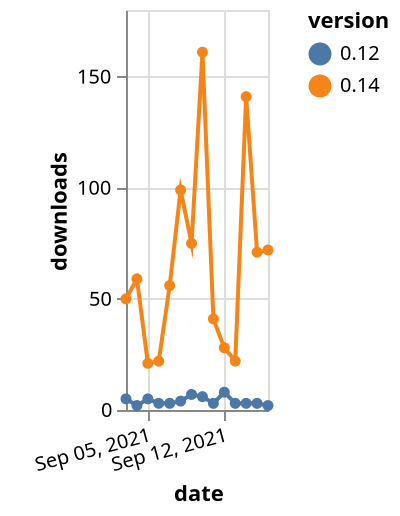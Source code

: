 {"$schema": "https://vega.github.io/schema/vega-lite/v5.json", "description": "A simple bar chart with embedded data.", "data": {"values": [{"date": "2021-09-03", "total": 19118, "delta": 5, "version": "0.12"}, {"date": "2021-09-04", "total": 19120, "delta": 2, "version": "0.12"}, {"date": "2021-09-05", "total": 19125, "delta": 5, "version": "0.12"}, {"date": "2021-09-06", "total": 19128, "delta": 3, "version": "0.12"}, {"date": "2021-09-07", "total": 19131, "delta": 3, "version": "0.12"}, {"date": "2021-09-08", "total": 19135, "delta": 4, "version": "0.12"}, {"date": "2021-09-09", "total": 19142, "delta": 7, "version": "0.12"}, {"date": "2021-09-10", "total": 19148, "delta": 6, "version": "0.12"}, {"date": "2021-09-11", "total": 19151, "delta": 3, "version": "0.12"}, {"date": "2021-09-12", "total": 19159, "delta": 8, "version": "0.12"}, {"date": "2021-09-13", "total": 19162, "delta": 3, "version": "0.12"}, {"date": "2021-09-14", "total": 19165, "delta": 3, "version": "0.12"}, {"date": "2021-09-15", "total": 19168, "delta": 3, "version": "0.12"}, {"date": "2021-09-16", "total": 19170, "delta": 2, "version": "0.12"}, {"date": "2021-09-03", "total": 56444, "delta": 50, "version": "0.14"}, {"date": "2021-09-04", "total": 56503, "delta": 59, "version": "0.14"}, {"date": "2021-09-05", "total": 56524, "delta": 21, "version": "0.14"}, {"date": "2021-09-06", "total": 56546, "delta": 22, "version": "0.14"}, {"date": "2021-09-07", "total": 56602, "delta": 56, "version": "0.14"}, {"date": "2021-09-08", "total": 56701, "delta": 99, "version": "0.14"}, {"date": "2021-09-09", "total": 56776, "delta": 75, "version": "0.14"}, {"date": "2021-09-10", "total": 56937, "delta": 161, "version": "0.14"}, {"date": "2021-09-11", "total": 56978, "delta": 41, "version": "0.14"}, {"date": "2021-09-12", "total": 57006, "delta": 28, "version": "0.14"}, {"date": "2021-09-13", "total": 57028, "delta": 22, "version": "0.14"}, {"date": "2021-09-14", "total": 57169, "delta": 141, "version": "0.14"}, {"date": "2021-09-15", "total": 57240, "delta": 71, "version": "0.14"}, {"date": "2021-09-16", "total": 57312, "delta": 72, "version": "0.14"}]}, "width": "container", "mark": {"type": "line", "point": {"filled": true}}, "encoding": {"x": {"field": "date", "type": "temporal", "timeUnit": "yearmonthdate", "title": "date", "axis": {"labelAngle": -15}}, "y": {"field": "delta", "type": "quantitative", "title": "downloads"}, "color": {"field": "version", "type": "nominal"}, "tooltip": {"field": "delta"}}}